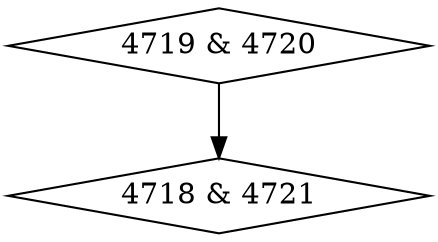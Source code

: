 digraph {
0 [label = "4718 & 4721", shape = diamond];
1 [label = "4719 & 4720", shape = diamond];
1->0;
}
